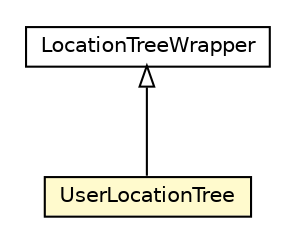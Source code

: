 #!/usr/local/bin/dot
#
# Class diagram 
# Generated by UMLGraph version R5_6-24-gf6e263 (http://www.umlgraph.org/)
#

digraph G {
	edge [fontname="Helvetica",fontsize=10,labelfontname="Helvetica",labelfontsize=10];
	node [fontname="Helvetica",fontsize=10,shape=plaintext];
	nodesep=0.25;
	ranksep=0.5;
	// org.universAAL.security.session.manager.helpers.UserLocationTree
	c8441239 [label=<<table title="org.universAAL.security.session.manager.helpers.UserLocationTree" border="0" cellborder="1" cellspacing="0" cellpadding="2" port="p" bgcolor="lemonChiffon" href="./UserLocationTree.html">
		<tr><td><table border="0" cellspacing="0" cellpadding="1">
<tr><td align="center" balign="center"> UserLocationTree </td></tr>
		</table></td></tr>
		</table>>, URL="./UserLocationTree.html", fontname="Helvetica", fontcolor="black", fontsize=10.0];
	// org.universAAL.security.session.manager.helpers.LocationTreeWrapper
	c8441240 [label=<<table title="org.universAAL.security.session.manager.helpers.LocationTreeWrapper" border="0" cellborder="1" cellspacing="0" cellpadding="2" port="p" href="./LocationTreeWrapper.html">
		<tr><td><table border="0" cellspacing="0" cellpadding="1">
<tr><td align="center" balign="center"> LocationTreeWrapper </td></tr>
		</table></td></tr>
		</table>>, URL="./LocationTreeWrapper.html", fontname="Helvetica", fontcolor="black", fontsize=10.0];
	//org.universAAL.security.session.manager.helpers.UserLocationTree extends org.universAAL.security.session.manager.helpers.LocationTreeWrapper
	c8441240:p -> c8441239:p [dir=back,arrowtail=empty];
}


